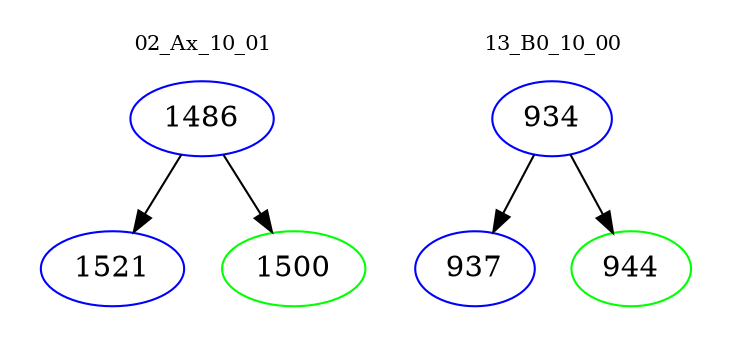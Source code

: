 digraph{
subgraph cluster_0 {
color = white
label = "02_Ax_10_01";
fontsize=10;
T0_1486 [label="1486", color="blue"]
T0_1486 -> T0_1521 [color="black"]
T0_1521 [label="1521", color="blue"]
T0_1486 -> T0_1500 [color="black"]
T0_1500 [label="1500", color="green"]
}
subgraph cluster_1 {
color = white
label = "13_B0_10_00";
fontsize=10;
T1_934 [label="934", color="blue"]
T1_934 -> T1_937 [color="black"]
T1_937 [label="937", color="blue"]
T1_934 -> T1_944 [color="black"]
T1_944 [label="944", color="green"]
}
}
